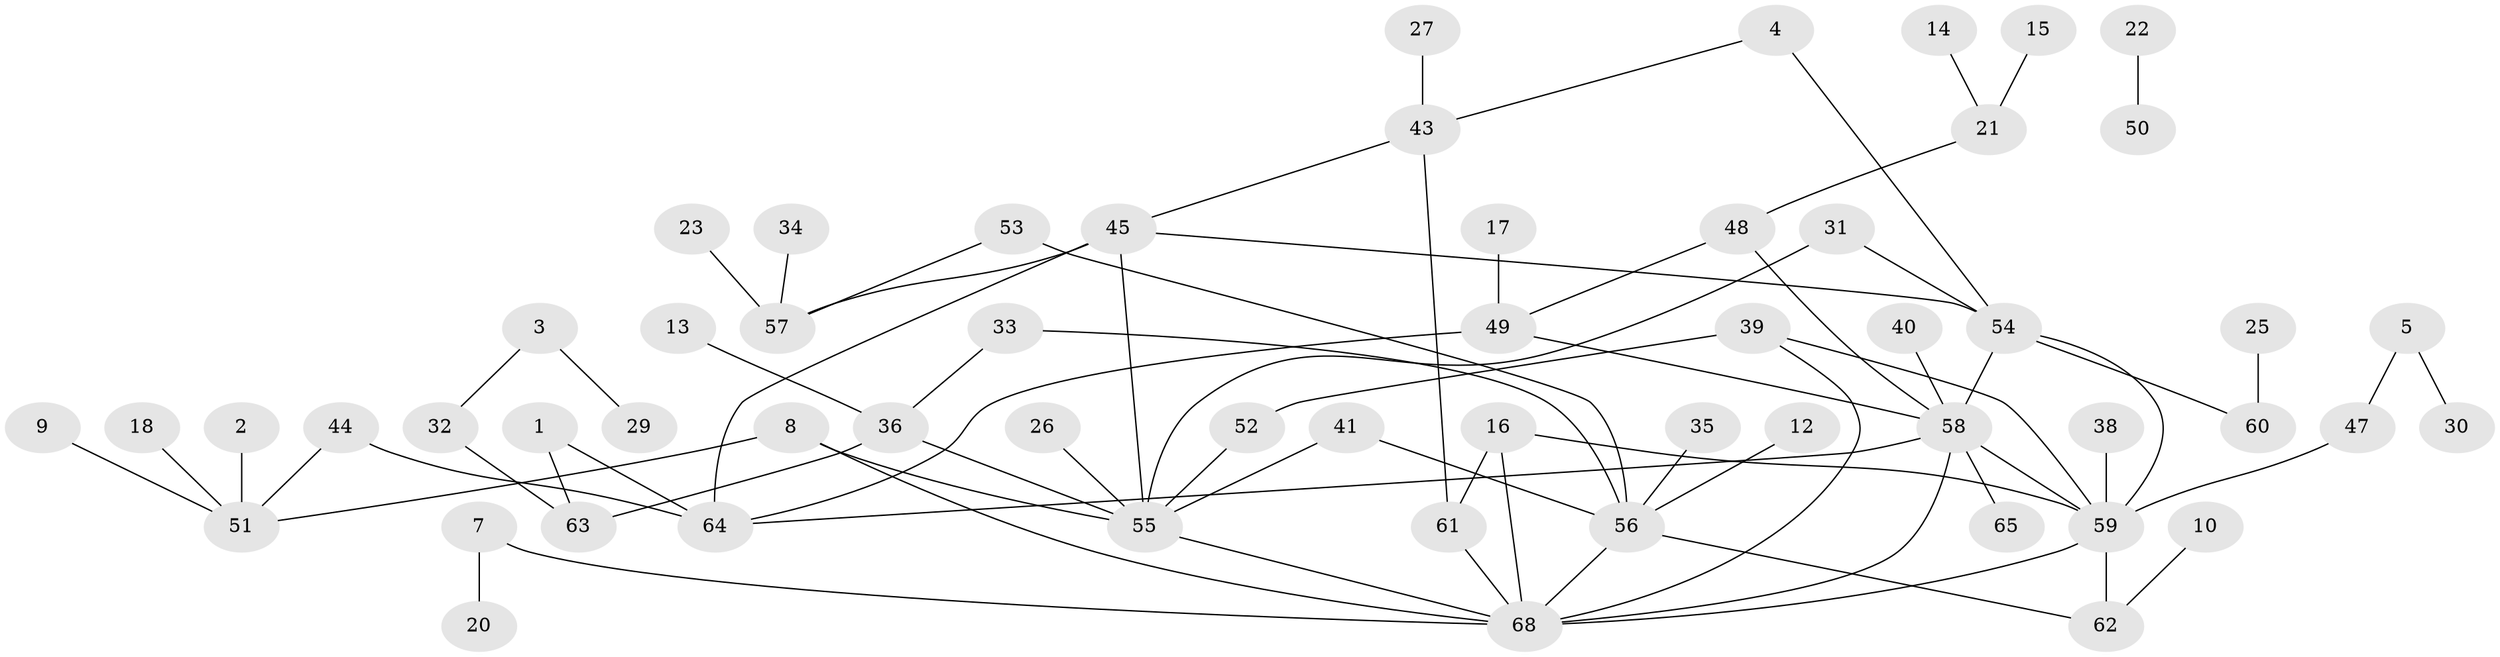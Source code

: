 // original degree distribution, {1: 0.31851851851851853, 4: 0.1037037037037037, 2: 0.22962962962962963, 3: 0.2222222222222222, 5: 0.05185185185185185, 0: 0.06666666666666667, 6: 0.007407407407407408}
// Generated by graph-tools (version 1.1) at 2025/49/03/09/25 03:49:08]
// undirected, 58 vertices, 76 edges
graph export_dot {
graph [start="1"]
  node [color=gray90,style=filled];
  1;
  2;
  3;
  4;
  5;
  7;
  8;
  9;
  10;
  12;
  13;
  14;
  15;
  16;
  17;
  18;
  20;
  21;
  22;
  23;
  25;
  26;
  27;
  29;
  30;
  31;
  32;
  33;
  34;
  35;
  36;
  38;
  39;
  40;
  41;
  43;
  44;
  45;
  47;
  48;
  49;
  50;
  51;
  52;
  53;
  54;
  55;
  56;
  57;
  58;
  59;
  60;
  61;
  62;
  63;
  64;
  65;
  68;
  1 -- 63 [weight=1.0];
  1 -- 64 [weight=1.0];
  2 -- 51 [weight=1.0];
  3 -- 29 [weight=1.0];
  3 -- 32 [weight=1.0];
  4 -- 43 [weight=1.0];
  4 -- 54 [weight=1.0];
  5 -- 30 [weight=1.0];
  5 -- 47 [weight=1.0];
  7 -- 20 [weight=1.0];
  7 -- 68 [weight=1.0];
  8 -- 51 [weight=1.0];
  8 -- 55 [weight=1.0];
  8 -- 68 [weight=1.0];
  9 -- 51 [weight=1.0];
  10 -- 62 [weight=1.0];
  12 -- 56 [weight=1.0];
  13 -- 36 [weight=1.0];
  14 -- 21 [weight=1.0];
  15 -- 21 [weight=1.0];
  16 -- 59 [weight=1.0];
  16 -- 61 [weight=1.0];
  16 -- 68 [weight=1.0];
  17 -- 49 [weight=1.0];
  18 -- 51 [weight=1.0];
  21 -- 48 [weight=1.0];
  22 -- 50 [weight=1.0];
  23 -- 57 [weight=1.0];
  25 -- 60 [weight=1.0];
  26 -- 55 [weight=1.0];
  27 -- 43 [weight=1.0];
  31 -- 54 [weight=1.0];
  31 -- 55 [weight=1.0];
  32 -- 63 [weight=1.0];
  33 -- 36 [weight=1.0];
  33 -- 56 [weight=1.0];
  34 -- 57 [weight=1.0];
  35 -- 56 [weight=1.0];
  36 -- 55 [weight=1.0];
  36 -- 63 [weight=1.0];
  38 -- 59 [weight=2.0];
  39 -- 52 [weight=1.0];
  39 -- 59 [weight=1.0];
  39 -- 68 [weight=1.0];
  40 -- 58 [weight=1.0];
  41 -- 55 [weight=1.0];
  41 -- 56 [weight=1.0];
  43 -- 45 [weight=1.0];
  43 -- 61 [weight=1.0];
  44 -- 51 [weight=1.0];
  44 -- 64 [weight=1.0];
  45 -- 54 [weight=1.0];
  45 -- 55 [weight=1.0];
  45 -- 57 [weight=1.0];
  45 -- 64 [weight=1.0];
  47 -- 59 [weight=1.0];
  48 -- 49 [weight=1.0];
  48 -- 58 [weight=1.0];
  49 -- 58 [weight=1.0];
  49 -- 64 [weight=1.0];
  52 -- 55 [weight=1.0];
  53 -- 56 [weight=1.0];
  53 -- 57 [weight=1.0];
  54 -- 58 [weight=1.0];
  54 -- 59 [weight=1.0];
  54 -- 60 [weight=1.0];
  55 -- 68 [weight=1.0];
  56 -- 62 [weight=1.0];
  56 -- 68 [weight=1.0];
  58 -- 59 [weight=1.0];
  58 -- 64 [weight=1.0];
  58 -- 65 [weight=1.0];
  58 -- 68 [weight=1.0];
  59 -- 62 [weight=1.0];
  59 -- 68 [weight=1.0];
  61 -- 68 [weight=1.0];
}
